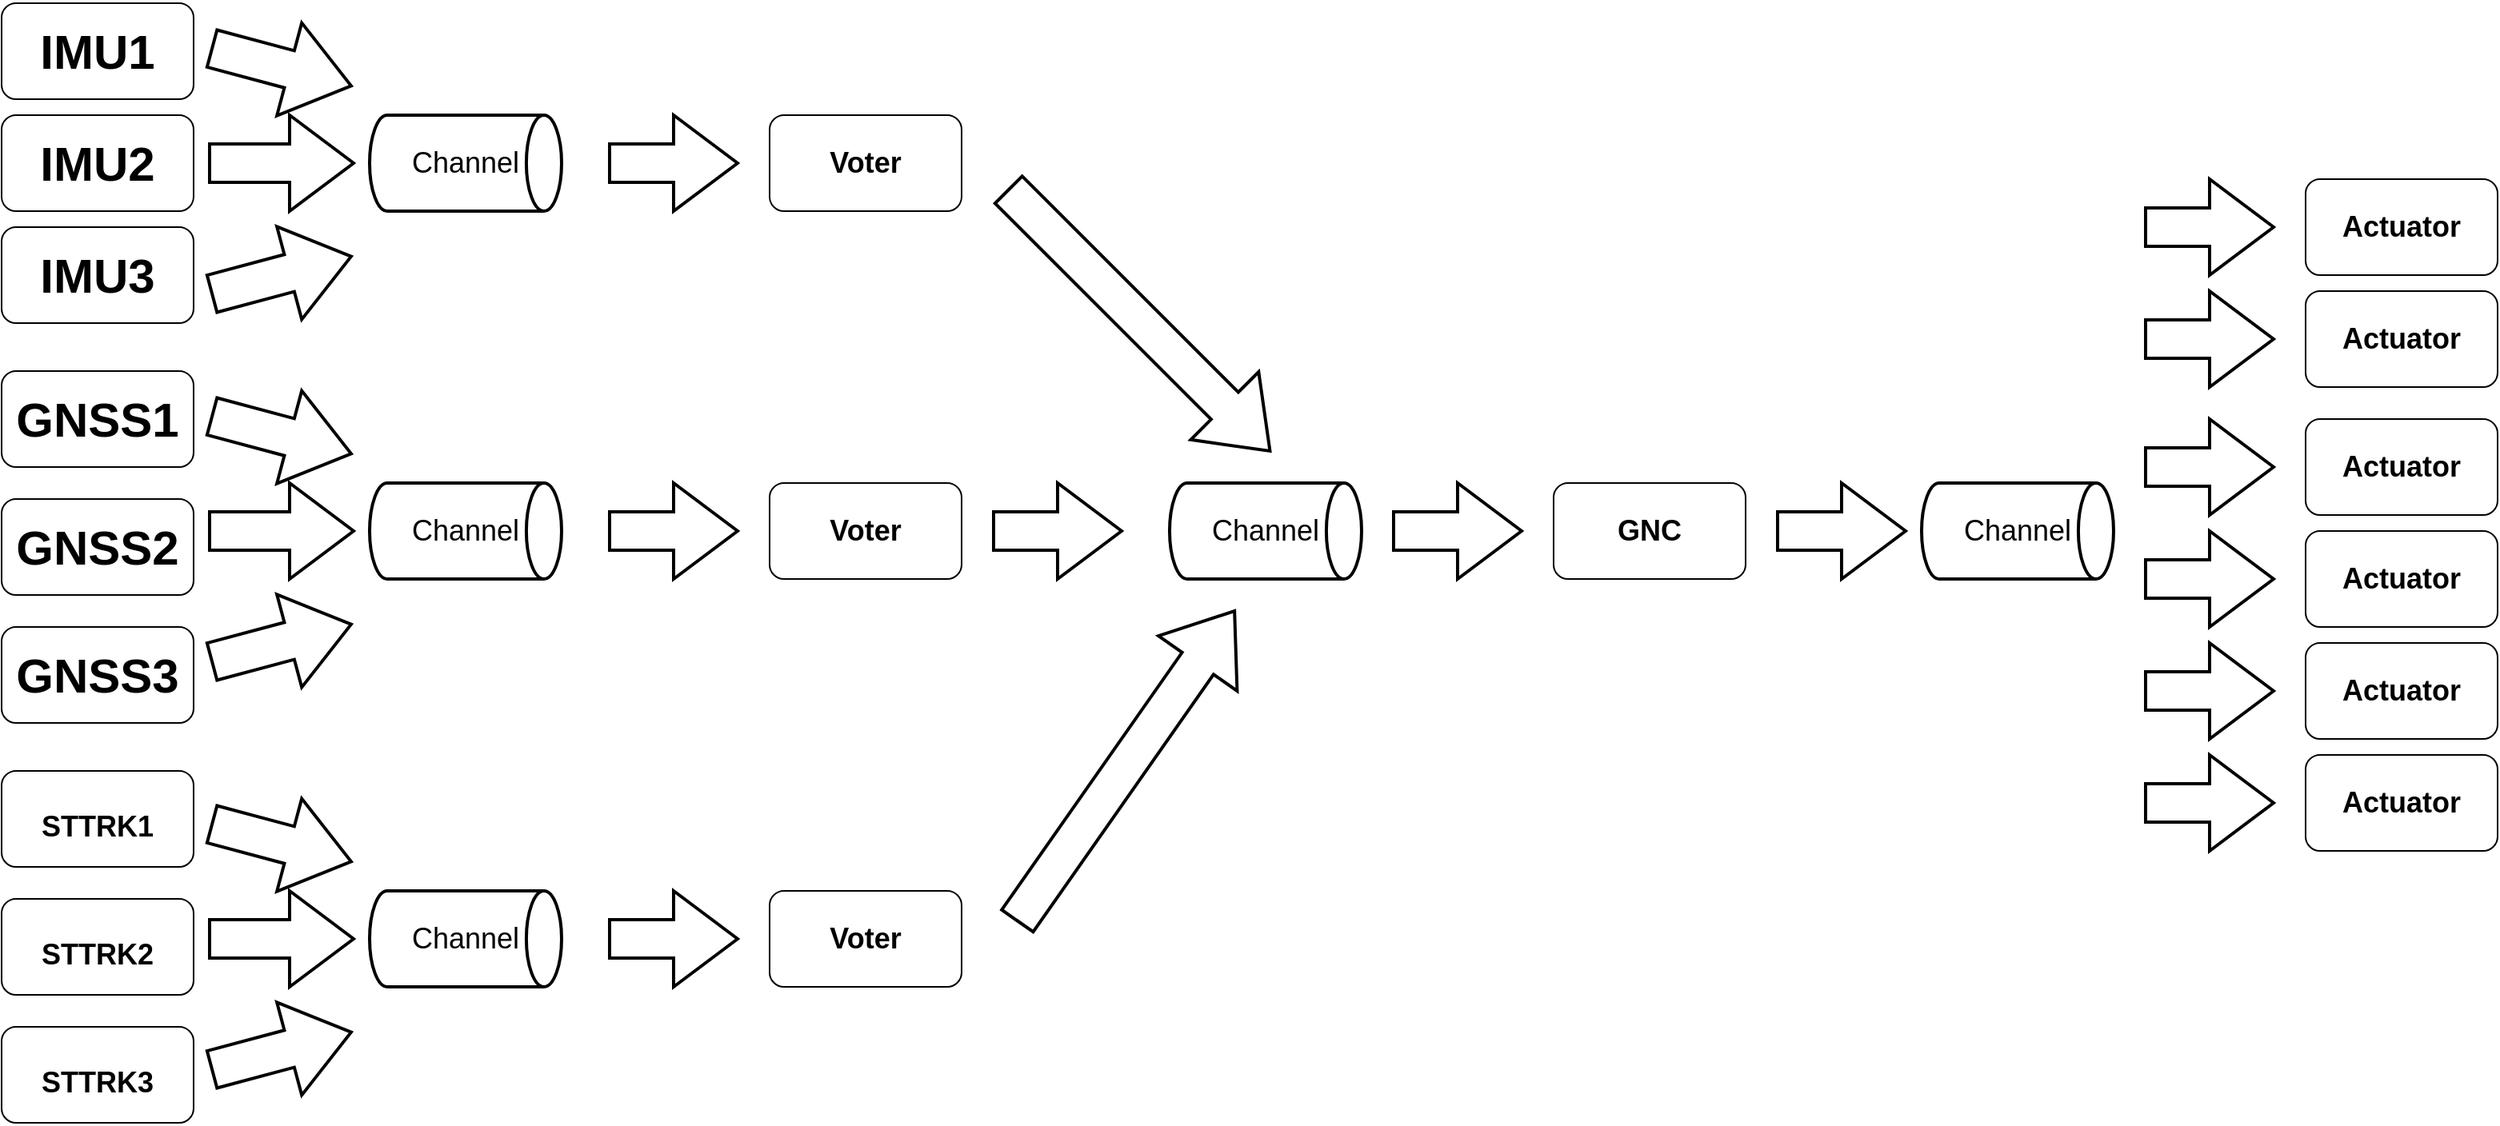 <mxfile version="20.3.0" type="device"><diagram id="iY7ukRBbIu-E_hkxts7M" name="Page-1"><mxGraphModel dx="1574" dy="1236" grid="1" gridSize="10" guides="1" tooltips="1" connect="1" arrows="1" fold="1" page="1" pageScale="1" pageWidth="827" pageHeight="1169" math="0" shadow="0"><root><mxCell id="0"/><mxCell id="1" parent="0"/><mxCell id="KoWzmsi8W3WBeFH0ex9y-2" value="&lt;b&gt;IMU3&lt;/b&gt;" style="rounded=1;whiteSpace=wrap;html=1;fontSize=30;" parent="1" vertex="1"><mxGeometry x="30" y="210" width="120" height="60" as="geometry"/></mxCell><mxCell id="KoWzmsi8W3WBeFH0ex9y-3" value="&lt;b&gt;GNSS3&lt;/b&gt;" style="rounded=1;whiteSpace=wrap;html=1;fontSize=30;" parent="1" vertex="1"><mxGeometry x="30" y="460" width="120" height="60" as="geometry"/></mxCell><mxCell id="KoWzmsi8W3WBeFH0ex9y-4" value="&lt;b style=&quot;font-size: 18px;&quot;&gt;STTRK1&lt;br&gt;&lt;/b&gt;" style="rounded=1;whiteSpace=wrap;html=1;fontSize=30;" parent="1" vertex="1"><mxGeometry x="30" y="550" width="120" height="60" as="geometry"/></mxCell><mxCell id="KoWzmsi8W3WBeFH0ex9y-8" value="&lt;b&gt;GNC&lt;/b&gt;" style="rounded=1;whiteSpace=wrap;html=1;fontSize=18;" parent="1" vertex="1"><mxGeometry x="1000" y="370" width="120" height="60" as="geometry"/></mxCell><mxCell id="KoWzmsi8W3WBeFH0ex9y-9" value="&lt;b&gt;Actuator&lt;/b&gt;" style="rounded=1;whiteSpace=wrap;html=1;fontSize=18;" parent="1" vertex="1"><mxGeometry x="1470" y="250" width="120" height="60" as="geometry"/></mxCell><mxCell id="KoWzmsi8W3WBeFH0ex9y-10" value="&lt;b&gt;Actuator&lt;/b&gt;" style="rounded=1;whiteSpace=wrap;html=1;fontSize=18;" parent="1" vertex="1"><mxGeometry x="1470" y="330" width="120" height="60" as="geometry"/></mxCell><mxCell id="KoWzmsi8W3WBeFH0ex9y-11" value="&lt;b&gt;Actuator&lt;/b&gt;" style="rounded=1;whiteSpace=wrap;html=1;fontSize=18;" parent="1" vertex="1"><mxGeometry x="1470" y="180" width="120" height="60" as="geometry"/></mxCell><mxCell id="KoWzmsi8W3WBeFH0ex9y-12" value="&lt;b&gt;Actuator&lt;/b&gt;" style="rounded=1;whiteSpace=wrap;html=1;fontSize=18;" parent="1" vertex="1"><mxGeometry x="1470" y="400" width="120" height="60" as="geometry"/></mxCell><mxCell id="KoWzmsi8W3WBeFH0ex9y-13" value="&lt;b&gt;Actuator&lt;/b&gt;" style="rounded=1;whiteSpace=wrap;html=1;fontSize=18;" parent="1" vertex="1"><mxGeometry x="1470" y="470" width="120" height="60" as="geometry"/></mxCell><mxCell id="KoWzmsi8W3WBeFH0ex9y-14" value="&lt;b&gt;Actuator&lt;/b&gt;" style="rounded=1;whiteSpace=wrap;html=1;fontSize=18;" parent="1" vertex="1"><mxGeometry x="1470" y="540" width="120" height="60" as="geometry"/></mxCell><mxCell id="KoWzmsi8W3WBeFH0ex9y-17" value="Channel" style="strokeWidth=2;html=1;shape=mxgraph.flowchart.direct_data;whiteSpace=wrap;fontSize=18;align=center;" parent="1" vertex="1"><mxGeometry x="260" y="140" width="120" height="60" as="geometry"/></mxCell><mxCell id="KoWzmsi8W3WBeFH0ex9y-18" value="Channel" style="strokeWidth=2;html=1;shape=mxgraph.flowchart.direct_data;whiteSpace=wrap;fontSize=18;align=center;" parent="1" vertex="1"><mxGeometry x="1230" y="370" width="120" height="60" as="geometry"/></mxCell><mxCell id="KoWzmsi8W3WBeFH0ex9y-21" value="" style="verticalLabelPosition=top;verticalAlign=bottom;html=1;strokeWidth=2;shape=mxgraph.arrows2.arrow;dy=0.6;dx=40;notch=0;fontSize=18;rotation=0;labelPosition=center;align=center;" parent="1" vertex="1"><mxGeometry x="160" y="140" width="90" height="60" as="geometry"/></mxCell><mxCell id="KoWzmsi8W3WBeFH0ex9y-22" value="" style="verticalLabelPosition=middle;verticalAlign=middle;html=1;strokeWidth=2;shape=mxgraph.arrows2.arrow;dy=0.6;dx=40;notch=0;fontSize=18;rotation=-15;labelPosition=center;align=center;" parent="1" vertex="1"><mxGeometry x="160" y="210" width="90" height="60" as="geometry"/></mxCell><mxCell id="KoWzmsi8W3WBeFH0ex9y-23" value="" style="verticalLabelPosition=middle;verticalAlign=middle;html=1;strokeWidth=2;shape=mxgraph.arrows2.arrow;dy=0.6;dx=40;notch=0;fontSize=18;rotation=15;labelPosition=center;align=center;" parent="1" vertex="1"><mxGeometry x="160" y="80" width="90" height="60" as="geometry"/></mxCell><mxCell id="KoWzmsi8W3WBeFH0ex9y-24" value="" style="verticalLabelPosition=middle;verticalAlign=middle;html=1;strokeWidth=2;shape=mxgraph.arrows2.arrow;dy=0.6;dx=40;notch=0;fontSize=18;rotation=-55;labelPosition=center;align=center;" parent="1" vertex="1"><mxGeometry x="614.5" y="516.88" width="236.5" height="60" as="geometry"/></mxCell><mxCell id="KoWzmsi8W3WBeFH0ex9y-27" value="" style="verticalLabelPosition=middle;verticalAlign=middle;html=1;strokeWidth=2;shape=mxgraph.arrows2.arrow;dy=0.6;dx=40;notch=0;fontSize=18;rotation=0;labelPosition=center;align=center;" parent="1" vertex="1"><mxGeometry x="1140" y="370" width="80" height="60" as="geometry"/></mxCell><mxCell id="KoWzmsi8W3WBeFH0ex9y-28" value="" style="verticalLabelPosition=middle;verticalAlign=middle;html=1;strokeWidth=2;shape=mxgraph.arrows2.arrow;dy=0.6;dx=40;notch=0;fontSize=18;rotation=0;labelPosition=center;align=center;" parent="1" vertex="1"><mxGeometry x="1370" y="180" width="80" height="60" as="geometry"/></mxCell><mxCell id="KoWzmsi8W3WBeFH0ex9y-29" value="" style="verticalLabelPosition=middle;verticalAlign=middle;html=1;strokeWidth=2;shape=mxgraph.arrows2.arrow;dy=0.6;dx=40;notch=0;fontSize=18;rotation=0;labelPosition=center;align=center;" parent="1" vertex="1"><mxGeometry x="1370" y="250" width="80" height="60" as="geometry"/></mxCell><mxCell id="KoWzmsi8W3WBeFH0ex9y-30" value="" style="verticalLabelPosition=middle;verticalAlign=middle;html=1;strokeWidth=2;shape=mxgraph.arrows2.arrow;dy=0.6;dx=40;notch=0;fontSize=18;rotation=0;labelPosition=center;align=center;" parent="1" vertex="1"><mxGeometry x="1370" y="540" width="80" height="60" as="geometry"/></mxCell><mxCell id="KoWzmsi8W3WBeFH0ex9y-31" value="" style="verticalLabelPosition=middle;verticalAlign=middle;html=1;strokeWidth=2;shape=mxgraph.arrows2.arrow;dy=0.6;dx=40;notch=0;fontSize=18;rotation=0;labelPosition=center;align=center;" parent="1" vertex="1"><mxGeometry x="1370" y="470" width="80" height="60" as="geometry"/></mxCell><mxCell id="KoWzmsi8W3WBeFH0ex9y-32" value="" style="verticalLabelPosition=middle;verticalAlign=middle;html=1;strokeWidth=2;shape=mxgraph.arrows2.arrow;dy=0.6;dx=40;notch=0;fontSize=18;rotation=0;labelPosition=center;align=center;" parent="1" vertex="1"><mxGeometry x="1370" y="330" width="80" height="60" as="geometry"/></mxCell><mxCell id="KoWzmsi8W3WBeFH0ex9y-33" value="" style="verticalLabelPosition=middle;verticalAlign=middle;html=1;strokeWidth=2;shape=mxgraph.arrows2.arrow;dy=0.6;dx=40;notch=0;fontSize=18;rotation=0;labelPosition=center;align=center;" parent="1" vertex="1"><mxGeometry x="1370" y="400" width="80" height="60" as="geometry"/></mxCell><mxCell id="KoWzmsi8W3WBeFH0ex9y-34" value="&lt;b&gt;IMU1&lt;/b&gt;" style="rounded=1;whiteSpace=wrap;html=1;fontSize=30;" parent="1" vertex="1"><mxGeometry x="30" y="70" width="120" height="60" as="geometry"/></mxCell><mxCell id="KoWzmsi8W3WBeFH0ex9y-35" value="&lt;b&gt;IMU2&lt;/b&gt;" style="rounded=1;whiteSpace=wrap;html=1;fontSize=30;" parent="1" vertex="1"><mxGeometry x="30" y="140" width="120" height="60" as="geometry"/></mxCell><mxCell id="KoWzmsi8W3WBeFH0ex9y-36" value="&lt;b&gt;Voter&lt;/b&gt;" style="rounded=1;whiteSpace=wrap;html=1;fontSize=18;" parent="1" vertex="1"><mxGeometry x="510" y="370" width="120" height="60" as="geometry"/></mxCell><mxCell id="KoWzmsi8W3WBeFH0ex9y-38" value="&lt;b&gt;GNSS2&lt;/b&gt;" style="rounded=1;whiteSpace=wrap;html=1;fontSize=30;" parent="1" vertex="1"><mxGeometry x="30" y="380" width="120" height="60" as="geometry"/></mxCell><mxCell id="KoWzmsi8W3WBeFH0ex9y-39" value="&lt;b&gt;GNSS1&lt;/b&gt;" style="rounded=1;whiteSpace=wrap;html=1;fontSize=30;" parent="1" vertex="1"><mxGeometry x="30" y="300" width="120" height="60" as="geometry"/></mxCell><mxCell id="KoWzmsi8W3WBeFH0ex9y-40" value="&lt;b style=&quot;font-size: 18px;&quot;&gt;STTRK2&lt;br&gt;&lt;/b&gt;" style="rounded=1;whiteSpace=wrap;html=1;fontSize=30;" parent="1" vertex="1"><mxGeometry x="30" y="630" width="120" height="60" as="geometry"/></mxCell><mxCell id="KoWzmsi8W3WBeFH0ex9y-41" value="&lt;b style=&quot;font-size: 18px;&quot;&gt;STTRK3&lt;br&gt;&lt;/b&gt;" style="rounded=1;whiteSpace=wrap;html=1;fontSize=30;" parent="1" vertex="1"><mxGeometry x="30" y="710" width="120" height="60" as="geometry"/></mxCell><mxCell id="KoWzmsi8W3WBeFH0ex9y-42" value="Channel" style="strokeWidth=2;html=1;shape=mxgraph.flowchart.direct_data;whiteSpace=wrap;fontSize=18;align=center;" parent="1" vertex="1"><mxGeometry x="260" y="370" width="120" height="60" as="geometry"/></mxCell><mxCell id="KoWzmsi8W3WBeFH0ex9y-43" value="" style="verticalLabelPosition=top;verticalAlign=bottom;html=1;strokeWidth=2;shape=mxgraph.arrows2.arrow;dy=0.6;dx=40;notch=0;fontSize=18;rotation=0;labelPosition=center;align=center;" parent="1" vertex="1"><mxGeometry x="160" y="370" width="90" height="60" as="geometry"/></mxCell><mxCell id="KoWzmsi8W3WBeFH0ex9y-44" value="" style="verticalLabelPosition=middle;verticalAlign=middle;html=1;strokeWidth=2;shape=mxgraph.arrows2.arrow;dy=0.6;dx=40;notch=0;fontSize=18;rotation=-15;labelPosition=center;align=center;" parent="1" vertex="1"><mxGeometry x="160" y="440" width="90" height="60" as="geometry"/></mxCell><mxCell id="KoWzmsi8W3WBeFH0ex9y-45" value="" style="verticalLabelPosition=middle;verticalAlign=middle;html=1;strokeWidth=2;shape=mxgraph.arrows2.arrow;dy=0.6;dx=40;notch=0;fontSize=18;rotation=15;labelPosition=center;align=center;" parent="1" vertex="1"><mxGeometry x="160" y="310" width="90" height="60" as="geometry"/></mxCell><mxCell id="KoWzmsi8W3WBeFH0ex9y-46" value="Channel" style="strokeWidth=2;html=1;shape=mxgraph.flowchart.direct_data;whiteSpace=wrap;fontSize=18;align=center;" parent="1" vertex="1"><mxGeometry x="260" y="625" width="120" height="60" as="geometry"/></mxCell><mxCell id="KoWzmsi8W3WBeFH0ex9y-47" value="" style="verticalLabelPosition=top;verticalAlign=bottom;html=1;strokeWidth=2;shape=mxgraph.arrows2.arrow;dy=0.6;dx=40;notch=0;fontSize=18;rotation=0;labelPosition=center;align=center;" parent="1" vertex="1"><mxGeometry x="160" y="625" width="90" height="60" as="geometry"/></mxCell><mxCell id="KoWzmsi8W3WBeFH0ex9y-48" value="" style="verticalLabelPosition=middle;verticalAlign=middle;html=1;strokeWidth=2;shape=mxgraph.arrows2.arrow;dy=0.6;dx=40;notch=0;fontSize=18;rotation=-15;labelPosition=center;align=center;" parent="1" vertex="1"><mxGeometry x="160" y="695" width="90" height="60" as="geometry"/></mxCell><mxCell id="KoWzmsi8W3WBeFH0ex9y-49" value="" style="verticalLabelPosition=middle;verticalAlign=middle;html=1;strokeWidth=2;shape=mxgraph.arrows2.arrow;dy=0.6;dx=40;notch=0;fontSize=18;rotation=15;labelPosition=center;align=center;" parent="1" vertex="1"><mxGeometry x="160" y="565" width="90" height="60" as="geometry"/></mxCell><mxCell id="KoWzmsi8W3WBeFH0ex9y-52" value="&lt;b&gt;Voter&lt;/b&gt;" style="rounded=1;whiteSpace=wrap;html=1;fontSize=18;" parent="1" vertex="1"><mxGeometry x="510" y="140" width="120" height="60" as="geometry"/></mxCell><mxCell id="KoWzmsi8W3WBeFH0ex9y-53" value="&lt;b&gt;Voter&lt;/b&gt;" style="rounded=1;whiteSpace=wrap;html=1;fontSize=18;" parent="1" vertex="1"><mxGeometry x="510" y="625" width="120" height="60" as="geometry"/></mxCell><mxCell id="KoWzmsi8W3WBeFH0ex9y-54" value="" style="verticalLabelPosition=middle;verticalAlign=middle;html=1;strokeWidth=2;shape=mxgraph.arrows2.arrow;dy=0.6;dx=40;notch=0;fontSize=18;rotation=0;labelPosition=center;align=center;" parent="1" vertex="1"><mxGeometry x="410" y="625" width="80" height="60" as="geometry"/></mxCell><mxCell id="KoWzmsi8W3WBeFH0ex9y-55" value="" style="verticalLabelPosition=middle;verticalAlign=middle;html=1;strokeWidth=2;shape=mxgraph.arrows2.arrow;dy=0.6;dx=40;notch=0;fontSize=18;rotation=0;labelPosition=center;align=center;" parent="1" vertex="1"><mxGeometry x="410" y="370" width="80" height="60" as="geometry"/></mxCell><mxCell id="KoWzmsi8W3WBeFH0ex9y-56" value="" style="verticalLabelPosition=middle;verticalAlign=middle;html=1;strokeWidth=2;shape=mxgraph.arrows2.arrow;dy=0.6;dx=40;notch=0;fontSize=18;rotation=0;labelPosition=center;align=center;" parent="1" vertex="1"><mxGeometry x="410" y="140" width="80" height="60" as="geometry"/></mxCell><mxCell id="KoWzmsi8W3WBeFH0ex9y-57" value="Channel" style="strokeWidth=2;html=1;shape=mxgraph.flowchart.direct_data;whiteSpace=wrap;fontSize=18;align=center;" parent="1" vertex="1"><mxGeometry x="760" y="370" width="120" height="60" as="geometry"/></mxCell><mxCell id="KoWzmsi8W3WBeFH0ex9y-58" value="" style="verticalLabelPosition=middle;verticalAlign=middle;html=1;strokeWidth=2;shape=mxgraph.arrows2.arrow;dy=0.6;dx=40;notch=0;fontSize=18;rotation=0;labelPosition=center;align=center;" parent="1" vertex="1"><mxGeometry x="650" y="370" width="80" height="60" as="geometry"/></mxCell><mxCell id="KoWzmsi8W3WBeFH0ex9y-59" value="" style="verticalLabelPosition=middle;verticalAlign=middle;html=1;strokeWidth=2;shape=mxgraph.arrows2.arrow;dy=0.6;dx=40;notch=0;fontSize=18;rotation=45;labelPosition=center;align=center;" parent="1" vertex="1"><mxGeometry x="625.56" y="238.31" width="231" height="60" as="geometry"/></mxCell><mxCell id="cJmNof4HgQpKpdwURW5y-1" value="" style="verticalLabelPosition=middle;verticalAlign=middle;html=1;strokeWidth=2;shape=mxgraph.arrows2.arrow;dy=0.6;dx=40;notch=0;fontSize=18;rotation=0;labelPosition=center;align=center;" vertex="1" parent="1"><mxGeometry x="900" y="370" width="80" height="60" as="geometry"/></mxCell></root></mxGraphModel></diagram></mxfile>